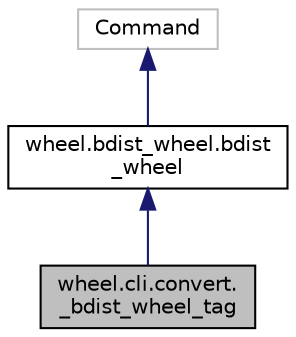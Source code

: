 digraph "wheel.cli.convert._bdist_wheel_tag"
{
 // LATEX_PDF_SIZE
  edge [fontname="Helvetica",fontsize="10",labelfontname="Helvetica",labelfontsize="10"];
  node [fontname="Helvetica",fontsize="10",shape=record];
  Node1 [label="wheel.cli.convert.\l_bdist_wheel_tag",height=0.2,width=0.4,color="black", fillcolor="grey75", style="filled", fontcolor="black",tooltip=" "];
  Node2 -> Node1 [dir="back",color="midnightblue",fontsize="10",style="solid"];
  Node2 [label="wheel.bdist_wheel.bdist\l_wheel",height=0.2,width=0.4,color="black", fillcolor="white", style="filled",URL="$classwheel_1_1bdist__wheel_1_1bdist__wheel.html",tooltip=" "];
  Node3 -> Node2 [dir="back",color="midnightblue",fontsize="10",style="solid"];
  Node3 [label="Command",height=0.2,width=0.4,color="grey75", fillcolor="white", style="filled",tooltip=" "];
}
